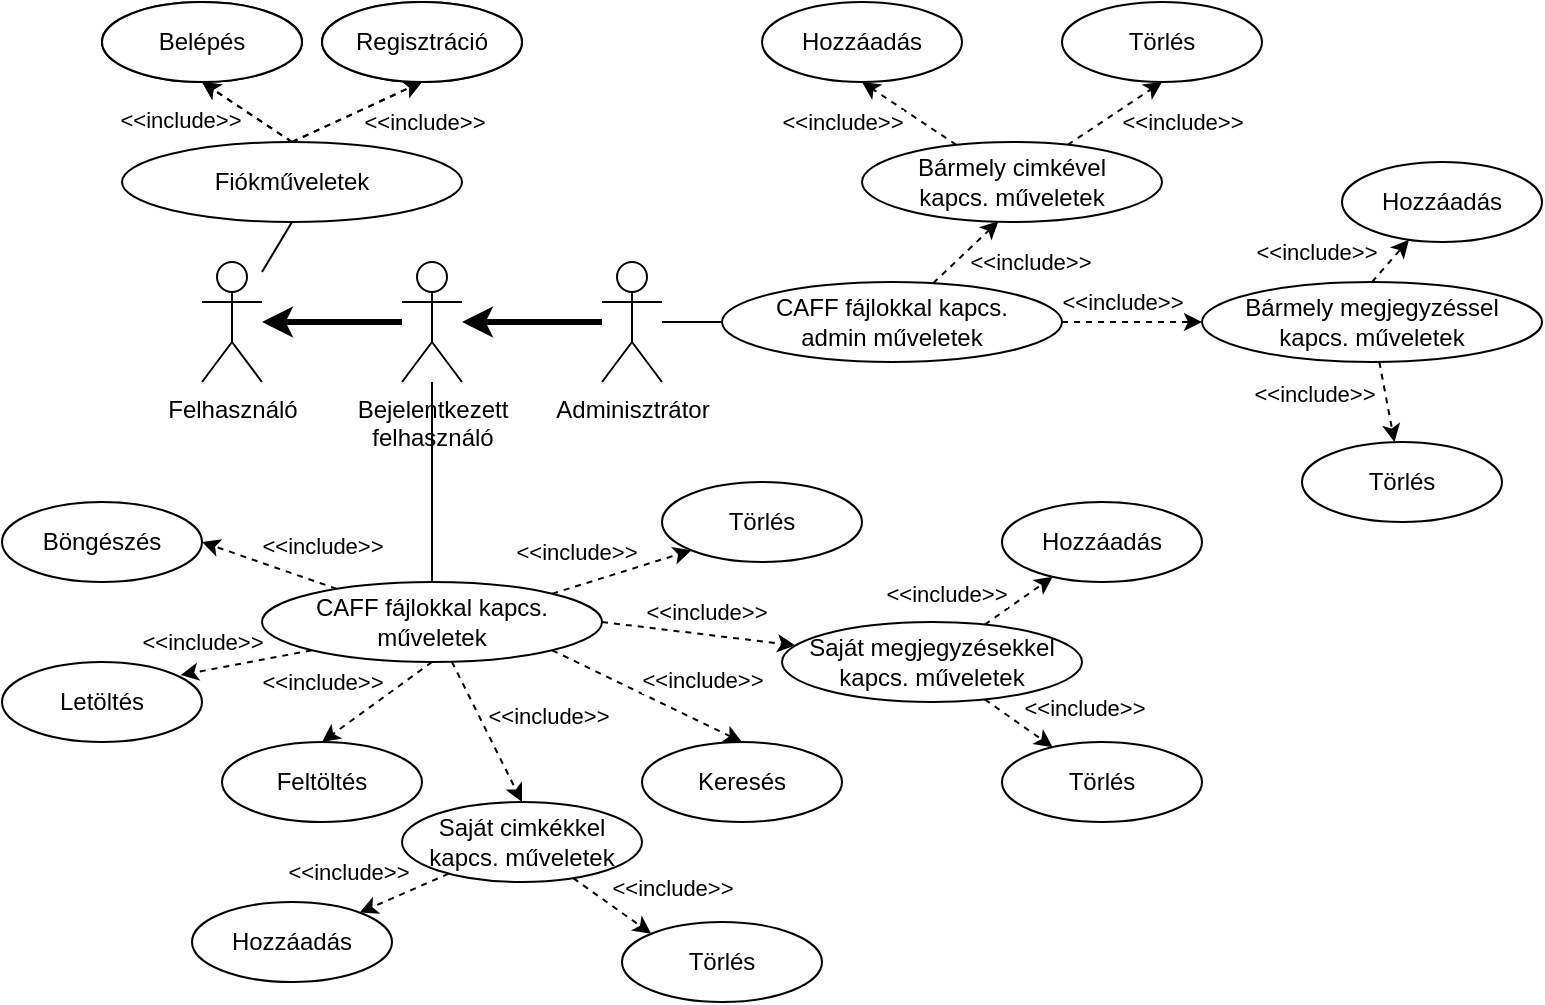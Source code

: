<mxfile version="15.5.4" type="device"><diagram id="9K40Dz3FA7svM9aCcmup" name="Page-1"><mxGraphModel dx="1128" dy="630" grid="1" gridSize="10" guides="1" tooltips="1" connect="1" arrows="1" fold="1" page="1" pageScale="1" pageWidth="850" pageHeight="1100" math="0" shadow="0"><root><mxCell id="0"/><mxCell id="1" parent="0"/><mxCell id="5_N8hh_4jBZmvK93c3X--63" style="edgeStyle=none;rounded=0;orthogonalLoop=1;jettySize=auto;html=1;endArrow=classic;endFill=1;strokeWidth=3;" edge="1" parent="1" source="5_N8hh_4jBZmvK93c3X--1" target="5_N8hh_4jBZmvK93c3X--61"><mxGeometry relative="1" as="geometry"/></mxCell><mxCell id="5_N8hh_4jBZmvK93c3X--1" value="Adminisztrátor" style="shape=umlActor;verticalLabelPosition=bottom;verticalAlign=top;html=1;outlineConnect=0;" vertex="1" parent="1"><mxGeometry x="340" y="160" width="30" height="60" as="geometry"/></mxCell><mxCell id="5_N8hh_4jBZmvK93c3X--49" style="edgeStyle=none;rounded=0;orthogonalLoop=1;jettySize=auto;html=1;entryX=0.5;entryY=1;entryDx=0;entryDy=0;endArrow=none;endFill=0;strokeWidth=1;" edge="1" parent="1" source="5_N8hh_4jBZmvK93c3X--4" target="5_N8hh_4jBZmvK93c3X--44"><mxGeometry relative="1" as="geometry"/></mxCell><mxCell id="5_N8hh_4jBZmvK93c3X--4" value="Felhasználó&lt;br&gt;" style="shape=umlActor;verticalLabelPosition=bottom;verticalAlign=top;html=1;outlineConnect=0;" vertex="1" parent="1"><mxGeometry x="140" y="160" width="30" height="60" as="geometry"/></mxCell><mxCell id="5_N8hh_4jBZmvK93c3X--7" value="Regisztráció" style="ellipse;whiteSpace=wrap;html=1;" vertex="1" parent="1"><mxGeometry x="200" y="30" width="100" height="40" as="geometry"/></mxCell><mxCell id="5_N8hh_4jBZmvK93c3X--8" value="Belépés" style="ellipse;whiteSpace=wrap;html=1;" vertex="1" parent="1"><mxGeometry x="90" y="30" width="100" height="40" as="geometry"/></mxCell><mxCell id="5_N8hh_4jBZmvK93c3X--33" style="edgeStyle=none;rounded=0;orthogonalLoop=1;jettySize=auto;html=1;exitX=0.5;exitY=1;exitDx=0;exitDy=0;entryX=0.5;entryY=0;entryDx=0;entryDy=0;dashed=1;" edge="1" parent="1" source="5_N8hh_4jBZmvK93c3X--9" target="5_N8hh_4jBZmvK93c3X--28"><mxGeometry relative="1" as="geometry"/></mxCell><mxCell id="5_N8hh_4jBZmvK93c3X--37" value="&amp;lt;&amp;lt;include&amp;gt;&amp;gt;" style="edgeLabel;html=1;align=center;verticalAlign=middle;resizable=0;points=[];" vertex="1" connectable="0" parent="5_N8hh_4jBZmvK93c3X--33"><mxGeometry x="-0.255" relative="1" as="geometry"><mxPoint x="-35" y="-5" as="offset"/></mxGeometry></mxCell><mxCell id="5_N8hh_4jBZmvK93c3X--34" style="edgeStyle=none;rounded=0;orthogonalLoop=1;jettySize=auto;html=1;exitX=1;exitY=1;exitDx=0;exitDy=0;entryX=0.5;entryY=0;entryDx=0;entryDy=0;dashed=1;" edge="1" parent="1" source="5_N8hh_4jBZmvK93c3X--9" target="5_N8hh_4jBZmvK93c3X--29"><mxGeometry relative="1" as="geometry"/></mxCell><mxCell id="5_N8hh_4jBZmvK93c3X--36" style="edgeStyle=none;rounded=0;orthogonalLoop=1;jettySize=auto;html=1;exitX=1;exitY=0.5;exitDx=0;exitDy=0;dashed=1;" edge="1" parent="1" source="5_N8hh_4jBZmvK93c3X--9" target="5_N8hh_4jBZmvK93c3X--30"><mxGeometry relative="1" as="geometry"/></mxCell><mxCell id="5_N8hh_4jBZmvK93c3X--40" style="edgeStyle=none;rounded=0;orthogonalLoop=1;jettySize=auto;html=1;exitX=0;exitY=1;exitDx=0;exitDy=0;entryX=0.893;entryY=0.164;entryDx=0;entryDy=0;entryPerimeter=0;dashed=1;" edge="1" parent="1" source="5_N8hh_4jBZmvK93c3X--9" target="5_N8hh_4jBZmvK93c3X--27"><mxGeometry relative="1" as="geometry"/></mxCell><mxCell id="5_N8hh_4jBZmvK93c3X--69" style="edgeStyle=none;rounded=0;orthogonalLoop=1;jettySize=auto;html=1;entryX=1;entryY=0.5;entryDx=0;entryDy=0;endArrow=classic;endFill=1;strokeWidth=1;dashed=1;" edge="1" parent="1" source="5_N8hh_4jBZmvK93c3X--9" target="5_N8hh_4jBZmvK93c3X--68"><mxGeometry relative="1" as="geometry"/></mxCell><mxCell id="5_N8hh_4jBZmvK93c3X--70" value="&amp;lt;&amp;lt;include&amp;gt;&amp;gt;" style="edgeLabel;html=1;align=center;verticalAlign=middle;resizable=0;points=[];" vertex="1" connectable="0" parent="5_N8hh_4jBZmvK93c3X--69"><mxGeometry x="-0.212" y="1" relative="1" as="geometry"><mxPoint x="19" y="-13" as="offset"/></mxGeometry></mxCell><mxCell id="5_N8hh_4jBZmvK93c3X--72" style="edgeStyle=none;rounded=0;orthogonalLoop=1;jettySize=auto;html=1;exitX=1;exitY=0;exitDx=0;exitDy=0;entryX=0;entryY=1;entryDx=0;entryDy=0;dashed=1;endArrow=classic;endFill=1;strokeWidth=1;" edge="1" parent="1" source="5_N8hh_4jBZmvK93c3X--9" target="5_N8hh_4jBZmvK93c3X--71"><mxGeometry relative="1" as="geometry"/></mxCell><mxCell id="5_N8hh_4jBZmvK93c3X--73" value="&amp;lt;&amp;lt;include&amp;gt;&amp;gt;" style="edgeLabel;html=1;align=center;verticalAlign=middle;resizable=0;points=[];" vertex="1" connectable="0" parent="5_N8hh_4jBZmvK93c3X--72"><mxGeometry x="0.231" relative="1" as="geometry"><mxPoint x="-31" y="-8" as="offset"/></mxGeometry></mxCell><mxCell id="5_N8hh_4jBZmvK93c3X--75" style="edgeStyle=none;rounded=0;orthogonalLoop=1;jettySize=auto;html=1;entryX=0.5;entryY=0;entryDx=0;entryDy=0;dashed=1;endArrow=classic;endFill=1;strokeWidth=1;" edge="1" parent="1" source="5_N8hh_4jBZmvK93c3X--9" target="5_N8hh_4jBZmvK93c3X--74"><mxGeometry relative="1" as="geometry"/></mxCell><mxCell id="5_N8hh_4jBZmvK93c3X--76" value="&amp;lt;&amp;lt;include&amp;gt;&amp;gt;" style="edgeLabel;html=1;align=center;verticalAlign=middle;resizable=0;points=[];" vertex="1" connectable="0" parent="5_N8hh_4jBZmvK93c3X--75"><mxGeometry x="-0.236" y="-1" relative="1" as="geometry"><mxPoint x="35" as="offset"/></mxGeometry></mxCell><mxCell id="5_N8hh_4jBZmvK93c3X--9" value="CAFF fájlokkal kapcs. műveletek" style="ellipse;whiteSpace=wrap;html=1;" vertex="1" parent="1"><mxGeometry x="170" y="320" width="170" height="40" as="geometry"/></mxCell><mxCell id="5_N8hh_4jBZmvK93c3X--27" value="Letöltés" style="ellipse;whiteSpace=wrap;html=1;" vertex="1" parent="1"><mxGeometry x="40" y="360" width="100" height="40" as="geometry"/></mxCell><mxCell id="5_N8hh_4jBZmvK93c3X--28" value="Feltöltés" style="ellipse;whiteSpace=wrap;html=1;" vertex="1" parent="1"><mxGeometry x="150" y="400" width="100" height="40" as="geometry"/></mxCell><mxCell id="5_N8hh_4jBZmvK93c3X--29" value="Keresés" style="ellipse;whiteSpace=wrap;html=1;" vertex="1" parent="1"><mxGeometry x="360" y="400" width="100" height="40" as="geometry"/></mxCell><mxCell id="5_N8hh_4jBZmvK93c3X--89" style="edgeStyle=none;rounded=0;orthogonalLoop=1;jettySize=auto;html=1;dashed=1;endArrow=classic;endFill=1;strokeWidth=1;" edge="1" parent="1" source="5_N8hh_4jBZmvK93c3X--30" target="5_N8hh_4jBZmvK93c3X--87"><mxGeometry relative="1" as="geometry"/></mxCell><mxCell id="5_N8hh_4jBZmvK93c3X--92" value="&amp;lt;&amp;lt;include&amp;gt;&amp;gt;" style="edgeLabel;html=1;align=center;verticalAlign=middle;resizable=0;points=[];" vertex="1" connectable="0" parent="5_N8hh_4jBZmvK93c3X--89"><mxGeometry x="-0.564" y="1" relative="1" as="geometry"><mxPoint x="-26" y="-10" as="offset"/></mxGeometry></mxCell><mxCell id="5_N8hh_4jBZmvK93c3X--91" style="edgeStyle=none;rounded=0;orthogonalLoop=1;jettySize=auto;html=1;dashed=1;endArrow=classic;endFill=1;strokeWidth=1;" edge="1" parent="1" source="5_N8hh_4jBZmvK93c3X--30" target="5_N8hh_4jBZmvK93c3X--88"><mxGeometry relative="1" as="geometry"/></mxCell><mxCell id="5_N8hh_4jBZmvK93c3X--30" value="Saját megjegyzésekkel kapcs. műveletek" style="ellipse;whiteSpace=wrap;html=1;" vertex="1" parent="1"><mxGeometry x="430" y="340" width="150" height="40" as="geometry"/></mxCell><mxCell id="5_N8hh_4jBZmvK93c3X--38" value="&amp;lt;&amp;lt;include&amp;gt;&amp;gt;" style="edgeLabel;html=1;align=center;verticalAlign=middle;resizable=0;points=[];" vertex="1" connectable="0" parent="1"><mxGeometry x="325.002" y="344.004" as="geometry"><mxPoint x="67" y="-9" as="offset"/></mxGeometry></mxCell><mxCell id="5_N8hh_4jBZmvK93c3X--39" value="&amp;lt;&amp;lt;include&amp;gt;&amp;gt;" style="edgeLabel;html=1;align=center;verticalAlign=middle;resizable=0;points=[];" vertex="1" connectable="0" parent="1"><mxGeometry x="323.002" y="378.004" as="geometry"><mxPoint x="67" y="-9" as="offset"/></mxGeometry></mxCell><mxCell id="5_N8hh_4jBZmvK93c3X--45" style="edgeStyle=none;rounded=0;orthogonalLoop=1;jettySize=auto;html=1;exitX=0.5;exitY=0;exitDx=0;exitDy=0;entryX=0.5;entryY=1;entryDx=0;entryDy=0;endArrow=classic;endFill=1;strokeWidth=1;dashed=1;" edge="1" parent="1" source="5_N8hh_4jBZmvK93c3X--44" target="5_N8hh_4jBZmvK93c3X--8"><mxGeometry relative="1" as="geometry"/></mxCell><mxCell id="5_N8hh_4jBZmvK93c3X--46" style="edgeStyle=none;rounded=0;orthogonalLoop=1;jettySize=auto;html=1;exitX=0.5;exitY=0;exitDx=0;exitDy=0;entryX=0.5;entryY=1;entryDx=0;entryDy=0;endArrow=classic;endFill=1;strokeWidth=1;dashed=1;" edge="1" parent="1" source="5_N8hh_4jBZmvK93c3X--44" target="5_N8hh_4jBZmvK93c3X--7"><mxGeometry relative="1" as="geometry"/></mxCell><mxCell id="5_N8hh_4jBZmvK93c3X--44" value="Fiókműveletek" style="ellipse;whiteSpace=wrap;html=1;" vertex="1" parent="1"><mxGeometry x="100" y="100" width="170" height="40" as="geometry"/></mxCell><mxCell id="5_N8hh_4jBZmvK93c3X--47" value="&amp;lt;&amp;lt;include&amp;gt;&amp;gt;" style="edgeLabel;html=1;align=center;verticalAlign=middle;resizable=0;points=[];" vertex="1" connectable="0" parent="1"><mxGeometry x="139.996" y="349.997" as="geometry"/></mxCell><mxCell id="5_N8hh_4jBZmvK93c3X--48" value="&amp;lt;&amp;lt;include&amp;gt;&amp;gt;" style="edgeLabel;html=1;align=center;verticalAlign=middle;resizable=0;points=[];" vertex="1" connectable="0" parent="1"><mxGeometry x="128.996" y="88.997" as="geometry"/></mxCell><mxCell id="5_N8hh_4jBZmvK93c3X--51" value="Regisztráció" style="ellipse;whiteSpace=wrap;html=1;" vertex="1" parent="1"><mxGeometry x="200" y="30" width="100" height="40" as="geometry"/></mxCell><mxCell id="5_N8hh_4jBZmvK93c3X--52" value="Belépés" style="ellipse;whiteSpace=wrap;html=1;" vertex="1" parent="1"><mxGeometry x="90" y="30" width="100" height="40" as="geometry"/></mxCell><mxCell id="5_N8hh_4jBZmvK93c3X--53" style="edgeStyle=none;rounded=0;orthogonalLoop=1;jettySize=auto;html=1;exitX=0.5;exitY=0;exitDx=0;exitDy=0;entryX=0.5;entryY=1;entryDx=0;entryDy=0;endArrow=classic;endFill=1;strokeWidth=1;dashed=1;" edge="1" target="5_N8hh_4jBZmvK93c3X--52" parent="1"><mxGeometry relative="1" as="geometry"><mxPoint x="185" y="100" as="sourcePoint"/></mxGeometry></mxCell><mxCell id="5_N8hh_4jBZmvK93c3X--54" style="edgeStyle=none;rounded=0;orthogonalLoop=1;jettySize=auto;html=1;exitX=0.5;exitY=0;exitDx=0;exitDy=0;entryX=0.5;entryY=1;entryDx=0;entryDy=0;endArrow=classic;endFill=1;strokeWidth=1;dashed=1;" edge="1" target="5_N8hh_4jBZmvK93c3X--51" parent="1"><mxGeometry relative="1" as="geometry"><mxPoint x="185" y="100" as="sourcePoint"/></mxGeometry></mxCell><mxCell id="5_N8hh_4jBZmvK93c3X--66" value="&amp;lt;&amp;lt;include&amp;gt;&amp;gt;" style="edgeLabel;html=1;align=center;verticalAlign=middle;resizable=0;points=[];" vertex="1" connectable="0" parent="5_N8hh_4jBZmvK93c3X--54"><mxGeometry x="0.185" relative="1" as="geometry"><mxPoint x="27" y="8" as="offset"/></mxGeometry></mxCell><mxCell id="5_N8hh_4jBZmvK93c3X--62" style="edgeStyle=none;rounded=0;orthogonalLoop=1;jettySize=auto;html=1;endArrow=classic;endFill=1;strokeWidth=3;" edge="1" parent="1" source="5_N8hh_4jBZmvK93c3X--61" target="5_N8hh_4jBZmvK93c3X--4"><mxGeometry relative="1" as="geometry"/></mxCell><mxCell id="5_N8hh_4jBZmvK93c3X--67" style="edgeStyle=none;rounded=0;orthogonalLoop=1;jettySize=auto;html=1;entryX=0.5;entryY=0;entryDx=0;entryDy=0;endArrow=none;endFill=0;strokeWidth=1;" edge="1" parent="1" source="5_N8hh_4jBZmvK93c3X--61" target="5_N8hh_4jBZmvK93c3X--9"><mxGeometry relative="1" as="geometry"/></mxCell><mxCell id="5_N8hh_4jBZmvK93c3X--61" value="Bejelentkezett&lt;br&gt;felhasználó" style="shape=umlActor;verticalLabelPosition=bottom;verticalAlign=top;html=1;outlineConnect=0;" vertex="1" parent="1"><mxGeometry x="240" y="160" width="30" height="60" as="geometry"/></mxCell><mxCell id="5_N8hh_4jBZmvK93c3X--68" value="Böngészés" style="ellipse;whiteSpace=wrap;html=1;" vertex="1" parent="1"><mxGeometry x="40" y="280" width="100" height="40" as="geometry"/></mxCell><mxCell id="5_N8hh_4jBZmvK93c3X--71" value="Törlés" style="ellipse;whiteSpace=wrap;html=1;" vertex="1" parent="1"><mxGeometry x="370" y="270" width="100" height="40" as="geometry"/></mxCell><mxCell id="5_N8hh_4jBZmvK93c3X--80" style="edgeStyle=none;rounded=0;orthogonalLoop=1;jettySize=auto;html=1;dashed=1;endArrow=classic;endFill=1;strokeWidth=1;" edge="1" parent="1" source="5_N8hh_4jBZmvK93c3X--74" target="5_N8hh_4jBZmvK93c3X--77"><mxGeometry relative="1" as="geometry"/></mxCell><mxCell id="5_N8hh_4jBZmvK93c3X--83" value="&amp;lt;&amp;lt;include&amp;gt;&amp;gt;" style="edgeLabel;html=1;align=center;verticalAlign=middle;resizable=0;points=[];" vertex="1" connectable="0" parent="5_N8hh_4jBZmvK93c3X--80"><mxGeometry x="-0.281" y="-1" relative="1" as="geometry"><mxPoint x="-34" y="-7" as="offset"/></mxGeometry></mxCell><mxCell id="5_N8hh_4jBZmvK93c3X--82" style="edgeStyle=none;rounded=0;orthogonalLoop=1;jettySize=auto;html=1;entryX=0;entryY=0;entryDx=0;entryDy=0;dashed=1;endArrow=classic;endFill=1;strokeWidth=1;" edge="1" parent="1" source="5_N8hh_4jBZmvK93c3X--74" target="5_N8hh_4jBZmvK93c3X--79"><mxGeometry relative="1" as="geometry"/></mxCell><mxCell id="5_N8hh_4jBZmvK93c3X--74" value="Saját cimkékkel kapcs. műveletek" style="ellipse;whiteSpace=wrap;html=1;" vertex="1" parent="1"><mxGeometry x="240" y="430" width="120" height="40" as="geometry"/></mxCell><mxCell id="5_N8hh_4jBZmvK93c3X--77" value="Hozzáadás" style="ellipse;whiteSpace=wrap;html=1;" vertex="1" parent="1"><mxGeometry x="135" y="480" width="100" height="40" as="geometry"/></mxCell><mxCell id="5_N8hh_4jBZmvK93c3X--79" value="Törlés" style="ellipse;whiteSpace=wrap;html=1;" vertex="1" parent="1"><mxGeometry x="350" y="490" width="100" height="40" as="geometry"/></mxCell><mxCell id="5_N8hh_4jBZmvK93c3X--84" value="&amp;lt;&amp;lt;include&amp;gt;&amp;gt;" style="edgeLabel;html=1;align=center;verticalAlign=middle;resizable=0;points=[];" vertex="1" connectable="0" parent="1"><mxGeometry x="374.996" y="473.004" as="geometry"/></mxCell><mxCell id="5_N8hh_4jBZmvK93c3X--87" value="Hozzáadás" style="ellipse;whiteSpace=wrap;html=1;" vertex="1" parent="1"><mxGeometry x="540" y="280" width="100" height="40" as="geometry"/></mxCell><mxCell id="5_N8hh_4jBZmvK93c3X--88" value="Törlés" style="ellipse;whiteSpace=wrap;html=1;" vertex="1" parent="1"><mxGeometry x="540" y="400" width="100" height="40" as="geometry"/></mxCell><mxCell id="5_N8hh_4jBZmvK93c3X--93" value="&amp;lt;&amp;lt;include&amp;gt;&amp;gt;" style="edgeLabel;html=1;align=center;verticalAlign=middle;resizable=0;points=[];" vertex="1" connectable="0" parent="1"><mxGeometry x="581.997" y="382.998" as="geometry"><mxPoint x="-1" as="offset"/></mxGeometry></mxCell><mxCell id="5_N8hh_4jBZmvK93c3X--109" style="edgeStyle=none;rounded=0;orthogonalLoop=1;jettySize=auto;html=1;exitX=1;exitY=0.5;exitDx=0;exitDy=0;entryX=0;entryY=0.5;entryDx=0;entryDy=0;dashed=1;endArrow=classic;endFill=1;strokeWidth=1;" edge="1" parent="1" source="5_N8hh_4jBZmvK93c3X--101" target="5_N8hh_4jBZmvK93c3X--102"><mxGeometry relative="1" as="geometry"/></mxCell><mxCell id="5_N8hh_4jBZmvK93c3X--113" style="edgeStyle=none;rounded=0;orthogonalLoop=1;jettySize=auto;html=1;entryX=0.455;entryY=0.99;entryDx=0;entryDy=0;entryPerimeter=0;dashed=1;endArrow=classic;endFill=1;strokeWidth=1;" edge="1" parent="1" source="5_N8hh_4jBZmvK93c3X--101" target="5_N8hh_4jBZmvK93c3X--111"><mxGeometry relative="1" as="geometry"/></mxCell><mxCell id="5_N8hh_4jBZmvK93c3X--121" style="edgeStyle=none;rounded=0;orthogonalLoop=1;jettySize=auto;html=1;endArrow=none;endFill=0;strokeWidth=1;" edge="1" parent="1" source="5_N8hh_4jBZmvK93c3X--101" target="5_N8hh_4jBZmvK93c3X--1"><mxGeometry relative="1" as="geometry"/></mxCell><mxCell id="5_N8hh_4jBZmvK93c3X--101" value="CAFF fájlokkal kapcs.&lt;br&gt;admin műveletek" style="ellipse;whiteSpace=wrap;html=1;" vertex="1" parent="1"><mxGeometry x="400" y="170" width="170" height="40" as="geometry"/></mxCell><mxCell id="5_N8hh_4jBZmvK93c3X--106" style="edgeStyle=none;rounded=0;orthogonalLoop=1;jettySize=auto;html=1;exitX=0.5;exitY=0;exitDx=0;exitDy=0;endArrow=classic;endFill=1;strokeWidth=1;dashed=1;" edge="1" parent="1" source="5_N8hh_4jBZmvK93c3X--102" target="5_N8hh_4jBZmvK93c3X--103"><mxGeometry relative="1" as="geometry"/></mxCell><mxCell id="5_N8hh_4jBZmvK93c3X--107" value="&amp;lt;&amp;lt;include&amp;gt;&amp;gt;" style="edgeLabel;html=1;align=center;verticalAlign=middle;resizable=0;points=[];" vertex="1" connectable="0" parent="5_N8hh_4jBZmvK93c3X--106"><mxGeometry x="0.248" y="-3" relative="1" as="geometry"><mxPoint x="-42" y="-4" as="offset"/></mxGeometry></mxCell><mxCell id="5_N8hh_4jBZmvK93c3X--108" style="edgeStyle=none;rounded=0;orthogonalLoop=1;jettySize=auto;html=1;dashed=1;endArrow=classic;endFill=1;strokeWidth=1;" edge="1" parent="1" source="5_N8hh_4jBZmvK93c3X--102" target="5_N8hh_4jBZmvK93c3X--104"><mxGeometry relative="1" as="geometry"/></mxCell><mxCell id="5_N8hh_4jBZmvK93c3X--102" value="Bármely megjegyzéssel&lt;br&gt;kapcs. műveletek" style="ellipse;whiteSpace=wrap;html=1;" vertex="1" parent="1"><mxGeometry x="640" y="170" width="170" height="40" as="geometry"/></mxCell><mxCell id="5_N8hh_4jBZmvK93c3X--103" value="Hozzáadás" style="ellipse;whiteSpace=wrap;html=1;" vertex="1" parent="1"><mxGeometry x="710" y="110" width="100" height="40" as="geometry"/></mxCell><mxCell id="5_N8hh_4jBZmvK93c3X--104" value="Törlés" style="ellipse;whiteSpace=wrap;html=1;" vertex="1" parent="1"><mxGeometry x="690" y="250" width="100" height="40" as="geometry"/></mxCell><mxCell id="5_N8hh_4jBZmvK93c3X--105" value="&amp;lt;&amp;lt;include&amp;gt;&amp;gt;" style="edgeLabel;html=1;align=center;verticalAlign=middle;resizable=0;points=[];" vertex="1" connectable="0" parent="1"><mxGeometry x="699.997" y="225.998" as="geometry"><mxPoint x="-4" as="offset"/></mxGeometry></mxCell><mxCell id="5_N8hh_4jBZmvK93c3X--110" value="&amp;lt;&amp;lt;include&amp;gt;&amp;gt;" style="edgeLabel;html=1;align=center;verticalAlign=middle;resizable=0;points=[];" vertex="1" connectable="0" parent="1"><mxGeometry x="599.996" y="179.997" as="geometry"/></mxCell><mxCell id="5_N8hh_4jBZmvK93c3X--117" style="edgeStyle=none;rounded=0;orthogonalLoop=1;jettySize=auto;html=1;entryX=0.5;entryY=1;entryDx=0;entryDy=0;dashed=1;endArrow=classic;endFill=1;strokeWidth=1;" edge="1" parent="1" source="5_N8hh_4jBZmvK93c3X--111" target="5_N8hh_4jBZmvK93c3X--115"><mxGeometry relative="1" as="geometry"/></mxCell><mxCell id="5_N8hh_4jBZmvK93c3X--118" style="edgeStyle=none;rounded=0;orthogonalLoop=1;jettySize=auto;html=1;entryX=0.5;entryY=1;entryDx=0;entryDy=0;dashed=1;endArrow=classic;endFill=1;strokeWidth=1;" edge="1" parent="1" source="5_N8hh_4jBZmvK93c3X--111" target="5_N8hh_4jBZmvK93c3X--116"><mxGeometry relative="1" as="geometry"/></mxCell><mxCell id="5_N8hh_4jBZmvK93c3X--111" value="Bármely cimkével&lt;br&gt;kapcs. műveletek" style="ellipse;whiteSpace=wrap;html=1;" vertex="1" parent="1"><mxGeometry x="470" y="100" width="150" height="40" as="geometry"/></mxCell><mxCell id="5_N8hh_4jBZmvK93c3X--114" value="&amp;lt;&amp;lt;include&amp;gt;&amp;gt;" style="edgeLabel;html=1;align=center;verticalAlign=middle;resizable=0;points=[];" vertex="1" connectable="0" parent="1"><mxGeometry x="553.996" y="159.997" as="geometry"/></mxCell><mxCell id="5_N8hh_4jBZmvK93c3X--115" value="Hozzáadás" style="ellipse;whiteSpace=wrap;html=1;" vertex="1" parent="1"><mxGeometry x="420" y="30" width="100" height="40" as="geometry"/></mxCell><mxCell id="5_N8hh_4jBZmvK93c3X--116" value="Törlés" style="ellipse;whiteSpace=wrap;html=1;" vertex="1" parent="1"><mxGeometry x="570" y="30" width="100" height="40" as="geometry"/></mxCell><mxCell id="5_N8hh_4jBZmvK93c3X--119" value="&amp;lt;&amp;lt;include&amp;gt;&amp;gt;" style="edgeLabel;html=1;align=center;verticalAlign=middle;resizable=0;points=[];" vertex="1" connectable="0" parent="1"><mxGeometry x="460.003" y="90.002" as="geometry"/></mxCell><mxCell id="5_N8hh_4jBZmvK93c3X--120" value="&amp;lt;&amp;lt;include&amp;gt;&amp;gt;" style="edgeLabel;html=1;align=center;verticalAlign=middle;resizable=0;points=[];" vertex="1" connectable="0" parent="1"><mxGeometry x="630.003" y="90.002" as="geometry"/></mxCell></root></mxGraphModel></diagram></mxfile>